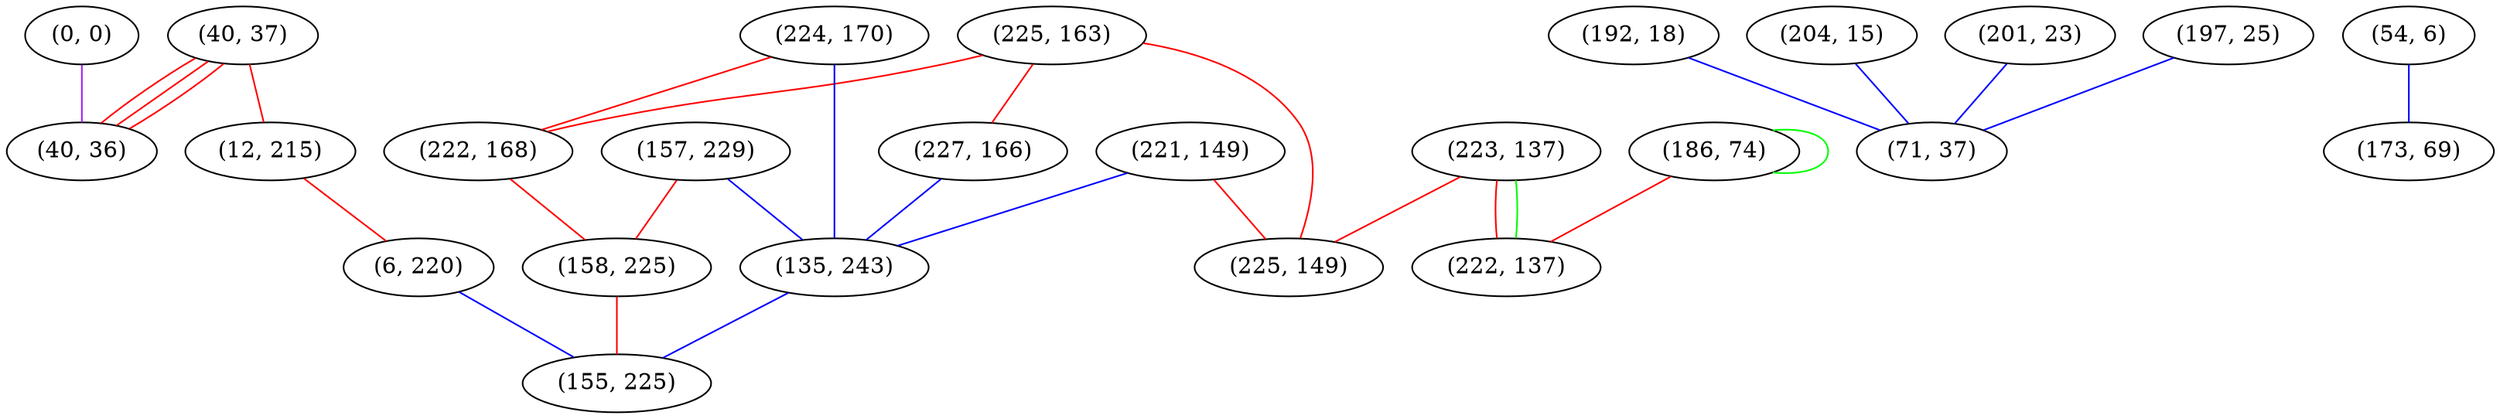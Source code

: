 graph "" {
"(225, 163)";
"(192, 18)";
"(224, 170)";
"(40, 37)";
"(157, 229)";
"(204, 15)";
"(222, 168)";
"(201, 23)";
"(227, 166)";
"(54, 6)";
"(12, 215)";
"(0, 0)";
"(223, 137)";
"(6, 220)";
"(173, 69)";
"(221, 149)";
"(135, 243)";
"(186, 74)";
"(225, 149)";
"(158, 225)";
"(155, 225)";
"(222, 137)";
"(197, 25)";
"(71, 37)";
"(40, 36)";
"(225, 163)" -- "(225, 149)"  [color=red, key=0, weight=1];
"(225, 163)" -- "(222, 168)"  [color=red, key=0, weight=1];
"(225, 163)" -- "(227, 166)"  [color=red, key=0, weight=1];
"(192, 18)" -- "(71, 37)"  [color=blue, key=0, weight=3];
"(224, 170)" -- "(135, 243)"  [color=blue, key=0, weight=3];
"(224, 170)" -- "(222, 168)"  [color=red, key=0, weight=1];
"(40, 37)" -- "(12, 215)"  [color=red, key=0, weight=1];
"(40, 37)" -- "(40, 36)"  [color=red, key=0, weight=1];
"(40, 37)" -- "(40, 36)"  [color=red, key=1, weight=1];
"(40, 37)" -- "(40, 36)"  [color=red, key=2, weight=1];
"(157, 229)" -- "(135, 243)"  [color=blue, key=0, weight=3];
"(157, 229)" -- "(158, 225)"  [color=red, key=0, weight=1];
"(204, 15)" -- "(71, 37)"  [color=blue, key=0, weight=3];
"(222, 168)" -- "(158, 225)"  [color=red, key=0, weight=1];
"(201, 23)" -- "(71, 37)"  [color=blue, key=0, weight=3];
"(227, 166)" -- "(135, 243)"  [color=blue, key=0, weight=3];
"(54, 6)" -- "(173, 69)"  [color=blue, key=0, weight=3];
"(12, 215)" -- "(6, 220)"  [color=red, key=0, weight=1];
"(0, 0)" -- "(40, 36)"  [color=purple, key=0, weight=4];
"(223, 137)" -- "(225, 149)"  [color=red, key=0, weight=1];
"(223, 137)" -- "(222, 137)"  [color=red, key=0, weight=1];
"(223, 137)" -- "(222, 137)"  [color=green, key=1, weight=2];
"(6, 220)" -- "(155, 225)"  [color=blue, key=0, weight=3];
"(221, 149)" -- "(225, 149)"  [color=red, key=0, weight=1];
"(221, 149)" -- "(135, 243)"  [color=blue, key=0, weight=3];
"(135, 243)" -- "(155, 225)"  [color=blue, key=0, weight=3];
"(186, 74)" -- "(222, 137)"  [color=red, key=0, weight=1];
"(186, 74)" -- "(186, 74)"  [color=green, key=0, weight=2];
"(158, 225)" -- "(155, 225)"  [color=red, key=0, weight=1];
"(197, 25)" -- "(71, 37)"  [color=blue, key=0, weight=3];
}
